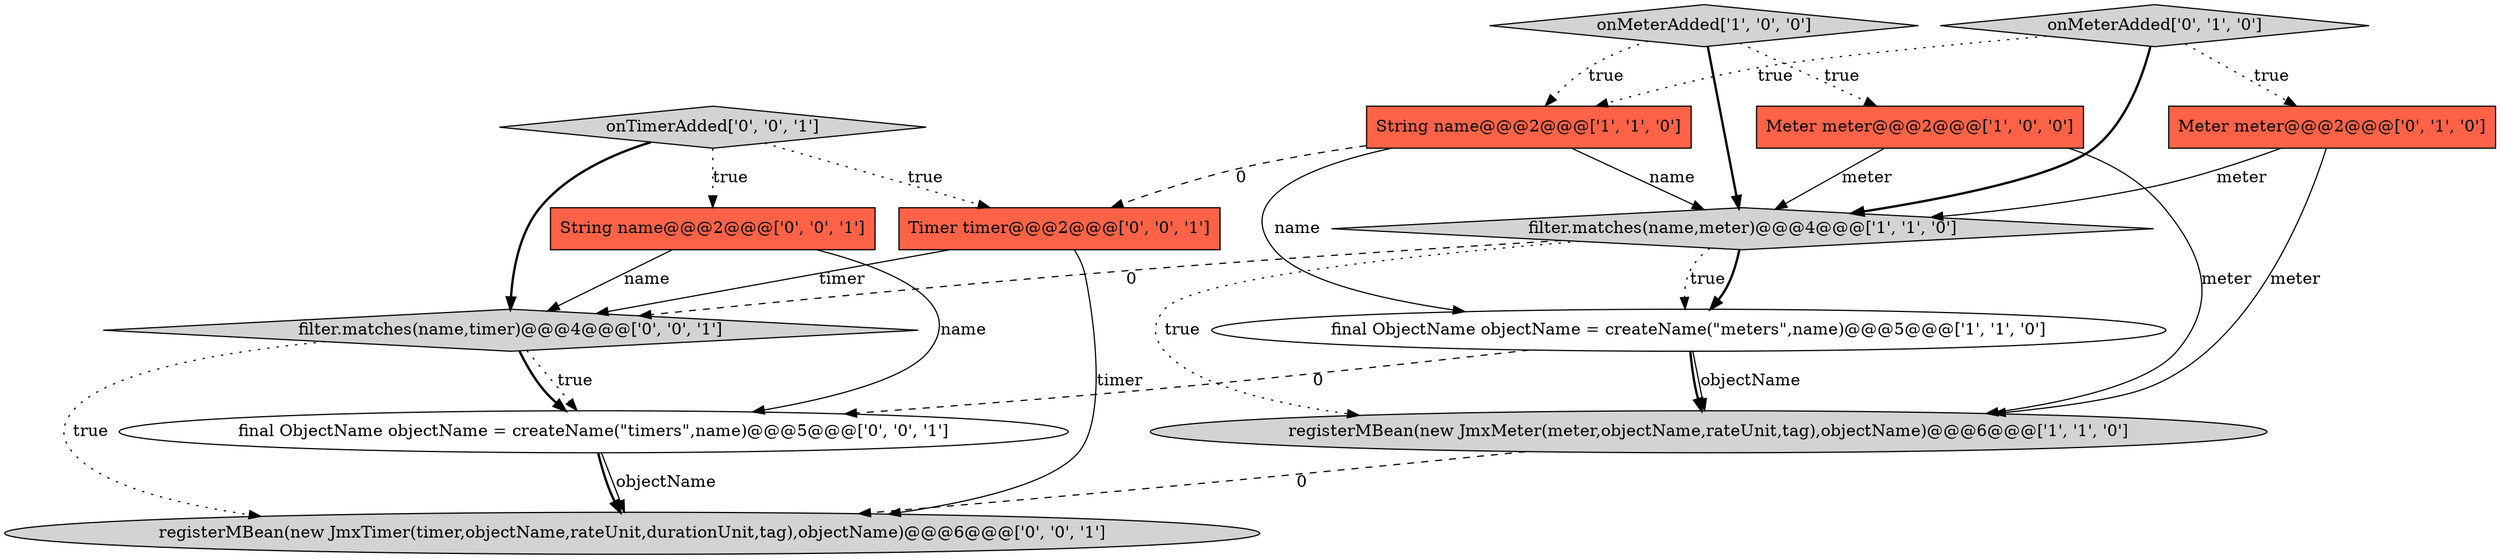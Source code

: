 digraph {
9 [style = filled, label = "registerMBean(new JmxTimer(timer,objectName,rateUnit,durationUnit,tag),objectName)@@@6@@@['0', '0', '1']", fillcolor = lightgray, shape = ellipse image = "AAA0AAABBB3BBB"];
11 [style = filled, label = "filter.matches(name,timer)@@@4@@@['0', '0', '1']", fillcolor = lightgray, shape = diamond image = "AAA0AAABBB3BBB"];
8 [style = filled, label = "onTimerAdded['0', '0', '1']", fillcolor = lightgray, shape = diamond image = "AAA0AAABBB3BBB"];
1 [style = filled, label = "registerMBean(new JmxMeter(meter,objectName,rateUnit,tag),objectName)@@@6@@@['1', '1', '0']", fillcolor = lightgray, shape = ellipse image = "AAA0AAABBB1BBB"];
13 [style = filled, label = "Timer timer@@@2@@@['0', '0', '1']", fillcolor = tomato, shape = box image = "AAA0AAABBB3BBB"];
5 [style = filled, label = "final ObjectName objectName = createName(\"meters\",name)@@@5@@@['1', '1', '0']", fillcolor = white, shape = ellipse image = "AAA0AAABBB1BBB"];
7 [style = filled, label = "onMeterAdded['0', '1', '0']", fillcolor = lightgray, shape = diamond image = "AAA0AAABBB2BBB"];
6 [style = filled, label = "Meter meter@@@2@@@['0', '1', '0']", fillcolor = tomato, shape = box image = "AAA0AAABBB2BBB"];
3 [style = filled, label = "Meter meter@@@2@@@['1', '0', '0']", fillcolor = tomato, shape = box image = "AAA0AAABBB1BBB"];
10 [style = filled, label = "final ObjectName objectName = createName(\"timers\",name)@@@5@@@['0', '0', '1']", fillcolor = white, shape = ellipse image = "AAA0AAABBB3BBB"];
4 [style = filled, label = "String name@@@2@@@['1', '1', '0']", fillcolor = tomato, shape = box image = "AAA0AAABBB1BBB"];
12 [style = filled, label = "String name@@@2@@@['0', '0', '1']", fillcolor = tomato, shape = box image = "AAA0AAABBB3BBB"];
2 [style = filled, label = "onMeterAdded['1', '0', '0']", fillcolor = lightgray, shape = diamond image = "AAA0AAABBB1BBB"];
0 [style = filled, label = "filter.matches(name,meter)@@@4@@@['1', '1', '0']", fillcolor = lightgray, shape = diamond image = "AAA0AAABBB1BBB"];
2->3 [style = dotted, label="true"];
7->6 [style = dotted, label="true"];
0->5 [style = dotted, label="true"];
13->11 [style = solid, label="timer"];
11->10 [style = dotted, label="true"];
6->0 [style = solid, label="meter"];
10->9 [style = solid, label="objectName"];
1->9 [style = dashed, label="0"];
4->5 [style = solid, label="name"];
11->9 [style = dotted, label="true"];
7->0 [style = bold, label=""];
0->11 [style = dashed, label="0"];
3->1 [style = solid, label="meter"];
12->11 [style = solid, label="name"];
5->1 [style = solid, label="objectName"];
5->1 [style = bold, label=""];
13->9 [style = solid, label="timer"];
2->0 [style = bold, label=""];
8->12 [style = dotted, label="true"];
5->10 [style = dashed, label="0"];
12->10 [style = solid, label="name"];
3->0 [style = solid, label="meter"];
11->10 [style = bold, label=""];
7->4 [style = dotted, label="true"];
2->4 [style = dotted, label="true"];
6->1 [style = solid, label="meter"];
10->9 [style = bold, label=""];
8->13 [style = dotted, label="true"];
4->0 [style = solid, label="name"];
4->13 [style = dashed, label="0"];
8->11 [style = bold, label=""];
0->5 [style = bold, label=""];
0->1 [style = dotted, label="true"];
}
